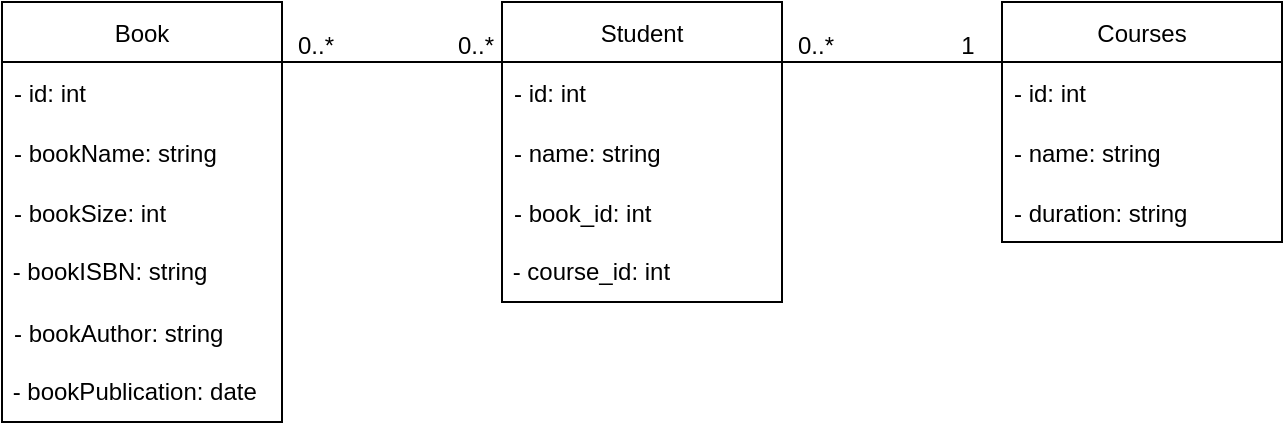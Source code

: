 <mxfile version="20.2.5" type="github">
  <diagram name="Page-1" id="e7e014a7-5840-1c2e-5031-d8a46d1fe8dd">
    <mxGraphModel dx="1422" dy="752" grid="1" gridSize="10" guides="1" tooltips="1" connect="1" arrows="1" fold="1" page="1" pageScale="1" pageWidth="1169" pageHeight="826" background="none" math="0" shadow="0">
      <root>
        <mxCell id="0" />
        <mxCell id="1" parent="0" />
        <mxCell id="MNMvoXWNdez9x1uYCe9a-41" value="Book" style="swimlane;fontStyle=0;childLayout=stackLayout;horizontal=1;startSize=30;horizontalStack=0;resizeParent=1;resizeParentMax=0;resizeLast=0;collapsible=1;marginBottom=0;" vertex="1" parent="1">
          <mxGeometry x="270" y="240" width="140" height="210" as="geometry" />
        </mxCell>
        <mxCell id="MNMvoXWNdez9x1uYCe9a-42" value="- id: int" style="text;strokeColor=none;fillColor=none;align=left;verticalAlign=middle;spacingLeft=4;spacingRight=4;overflow=hidden;points=[[0,0.5],[1,0.5]];portConstraint=eastwest;rotatable=0;" vertex="1" parent="MNMvoXWNdez9x1uYCe9a-41">
          <mxGeometry y="30" width="140" height="30" as="geometry" />
        </mxCell>
        <mxCell id="MNMvoXWNdez9x1uYCe9a-43" value="- bookName: string" style="text;strokeColor=none;fillColor=none;align=left;verticalAlign=middle;spacingLeft=4;spacingRight=4;overflow=hidden;points=[[0,0.5],[1,0.5]];portConstraint=eastwest;rotatable=0;" vertex="1" parent="MNMvoXWNdez9x1uYCe9a-41">
          <mxGeometry y="60" width="140" height="30" as="geometry" />
        </mxCell>
        <mxCell id="MNMvoXWNdez9x1uYCe9a-44" value="- bookSize: int" style="text;strokeColor=none;fillColor=none;align=left;verticalAlign=middle;spacingLeft=4;spacingRight=4;overflow=hidden;points=[[0,0.5],[1,0.5]];portConstraint=eastwest;rotatable=0;" vertex="1" parent="MNMvoXWNdez9x1uYCe9a-41">
          <mxGeometry y="90" width="140" height="30" as="geometry" />
        </mxCell>
        <mxCell id="MNMvoXWNdez9x1uYCe9a-63" value="&amp;nbsp;- bookISBN: string" style="text;html=1;strokeColor=none;fillColor=none;align=left;verticalAlign=middle;whiteSpace=wrap;rounded=0;" vertex="1" parent="MNMvoXWNdez9x1uYCe9a-41">
          <mxGeometry y="120" width="140" height="30" as="geometry" />
        </mxCell>
        <mxCell id="MNMvoXWNdez9x1uYCe9a-52" value="- bookAuthor: string" style="text;strokeColor=none;fillColor=none;align=left;verticalAlign=middle;spacingLeft=4;spacingRight=4;overflow=hidden;points=[[0,0.5],[1,0.5]];portConstraint=eastwest;rotatable=0;" vertex="1" parent="MNMvoXWNdez9x1uYCe9a-41">
          <mxGeometry y="150" width="140" height="30" as="geometry" />
        </mxCell>
        <mxCell id="MNMvoXWNdez9x1uYCe9a-62" value="&lt;div align=&quot;left&quot;&gt;&amp;nbsp;- bookPublication: date&lt;br&gt;&lt;/div&gt;" style="text;html=1;strokeColor=none;fillColor=none;align=left;verticalAlign=middle;whiteSpace=wrap;rounded=0;" vertex="1" parent="MNMvoXWNdez9x1uYCe9a-41">
          <mxGeometry y="180" width="140" height="30" as="geometry" />
        </mxCell>
        <mxCell id="MNMvoXWNdez9x1uYCe9a-45" value="Student" style="swimlane;fontStyle=0;childLayout=stackLayout;horizontal=1;startSize=30;horizontalStack=0;resizeParent=1;resizeParentMax=0;resizeLast=0;collapsible=1;marginBottom=0;" vertex="1" parent="1">
          <mxGeometry x="520" y="240" width="140" height="150" as="geometry" />
        </mxCell>
        <mxCell id="MNMvoXWNdez9x1uYCe9a-46" value="- id: int" style="text;strokeColor=none;fillColor=none;align=left;verticalAlign=middle;spacingLeft=4;spacingRight=4;overflow=hidden;points=[[0,0.5],[1,0.5]];portConstraint=eastwest;rotatable=0;" vertex="1" parent="MNMvoXWNdez9x1uYCe9a-45">
          <mxGeometry y="30" width="140" height="30" as="geometry" />
        </mxCell>
        <mxCell id="MNMvoXWNdez9x1uYCe9a-47" value="- name: string" style="text;strokeColor=none;fillColor=none;align=left;verticalAlign=middle;spacingLeft=4;spacingRight=4;overflow=hidden;points=[[0,0.5],[1,0.5]];portConstraint=eastwest;rotatable=0;" vertex="1" parent="MNMvoXWNdez9x1uYCe9a-45">
          <mxGeometry y="60" width="140" height="30" as="geometry" />
        </mxCell>
        <mxCell id="MNMvoXWNdez9x1uYCe9a-48" value="- book_id: int" style="text;strokeColor=none;fillColor=none;align=left;verticalAlign=middle;spacingLeft=4;spacingRight=4;overflow=hidden;points=[[0,0.5],[1,0.5]];portConstraint=eastwest;rotatable=0;" vertex="1" parent="MNMvoXWNdez9x1uYCe9a-45">
          <mxGeometry y="90" width="140" height="30" as="geometry" />
        </mxCell>
        <mxCell id="MNMvoXWNdez9x1uYCe9a-58" value="&lt;div align=&quot;left&quot;&gt;&amp;nbsp;- course_id: int&lt;br&gt;&lt;/div&gt;" style="text;html=1;strokeColor=none;fillColor=none;align=left;verticalAlign=middle;whiteSpace=wrap;rounded=0;" vertex="1" parent="MNMvoXWNdez9x1uYCe9a-45">
          <mxGeometry y="120" width="140" height="30" as="geometry" />
        </mxCell>
        <mxCell id="MNMvoXWNdez9x1uYCe9a-49" value="" style="endArrow=none;html=1;rounded=0;" edge="1" parent="1">
          <mxGeometry width="50" height="50" relative="1" as="geometry">
            <mxPoint x="410" y="270" as="sourcePoint" />
            <mxPoint x="520" y="270" as="targetPoint" />
          </mxGeometry>
        </mxCell>
        <mxCell id="MNMvoXWNdez9x1uYCe9a-50" value="0..*" style="text;html=1;strokeColor=none;fillColor=none;align=center;verticalAlign=middle;whiteSpace=wrap;rounded=0;" vertex="1" parent="1">
          <mxGeometry x="397" y="247" width="60" height="30" as="geometry" />
        </mxCell>
        <mxCell id="MNMvoXWNdez9x1uYCe9a-51" value="0..*" style="text;html=1;strokeColor=none;fillColor=none;align=center;verticalAlign=middle;whiteSpace=wrap;rounded=0;" vertex="1" parent="1">
          <mxGeometry x="477" y="247" width="60" height="30" as="geometry" />
        </mxCell>
        <mxCell id="MNMvoXWNdez9x1uYCe9a-54" value="Courses" style="swimlane;fontStyle=0;childLayout=stackLayout;horizontal=1;startSize=30;horizontalStack=0;resizeParent=1;resizeParentMax=0;resizeLast=0;collapsible=1;marginBottom=0;" vertex="1" parent="1">
          <mxGeometry x="770" y="240" width="140" height="120" as="geometry" />
        </mxCell>
        <mxCell id="MNMvoXWNdez9x1uYCe9a-55" value="- id: int" style="text;strokeColor=none;fillColor=none;align=left;verticalAlign=middle;spacingLeft=4;spacingRight=4;overflow=hidden;points=[[0,0.5],[1,0.5]];portConstraint=eastwest;rotatable=0;" vertex="1" parent="MNMvoXWNdez9x1uYCe9a-54">
          <mxGeometry y="30" width="140" height="30" as="geometry" />
        </mxCell>
        <mxCell id="MNMvoXWNdez9x1uYCe9a-56" value="- name: string" style="text;strokeColor=none;fillColor=none;align=left;verticalAlign=middle;spacingLeft=4;spacingRight=4;overflow=hidden;points=[[0,0.5],[1,0.5]];portConstraint=eastwest;rotatable=0;" vertex="1" parent="MNMvoXWNdez9x1uYCe9a-54">
          <mxGeometry y="60" width="140" height="30" as="geometry" />
        </mxCell>
        <mxCell id="MNMvoXWNdez9x1uYCe9a-57" value="- duration: string" style="text;strokeColor=none;fillColor=none;align=left;verticalAlign=middle;spacingLeft=4;spacingRight=4;overflow=hidden;points=[[0,0.5],[1,0.5]];portConstraint=eastwest;rotatable=0;" vertex="1" parent="MNMvoXWNdez9x1uYCe9a-54">
          <mxGeometry y="90" width="140" height="30" as="geometry" />
        </mxCell>
        <mxCell id="MNMvoXWNdez9x1uYCe9a-59" value="" style="endArrow=none;html=1;rounded=0;entryX=0.014;entryY=-0.033;entryDx=0;entryDy=0;entryPerimeter=0;exitX=0.993;exitY=-0.033;exitDx=0;exitDy=0;exitPerimeter=0;" edge="1" parent="1">
          <mxGeometry width="50" height="50" relative="1" as="geometry">
            <mxPoint x="659.02" y="270.01" as="sourcePoint" />
            <mxPoint x="771.96" y="270.01" as="targetPoint" />
          </mxGeometry>
        </mxCell>
        <mxCell id="MNMvoXWNdez9x1uYCe9a-60" value="0..*" style="text;html=1;strokeColor=none;fillColor=none;align=center;verticalAlign=middle;whiteSpace=wrap;rounded=0;" vertex="1" parent="1">
          <mxGeometry x="647" y="247" width="60" height="30" as="geometry" />
        </mxCell>
        <mxCell id="MNMvoXWNdez9x1uYCe9a-61" value="1" style="text;html=1;strokeColor=none;fillColor=none;align=center;verticalAlign=middle;whiteSpace=wrap;rounded=0;" vertex="1" parent="1">
          <mxGeometry x="723" y="247" width="60" height="30" as="geometry" />
        </mxCell>
      </root>
    </mxGraphModel>
  </diagram>
</mxfile>
